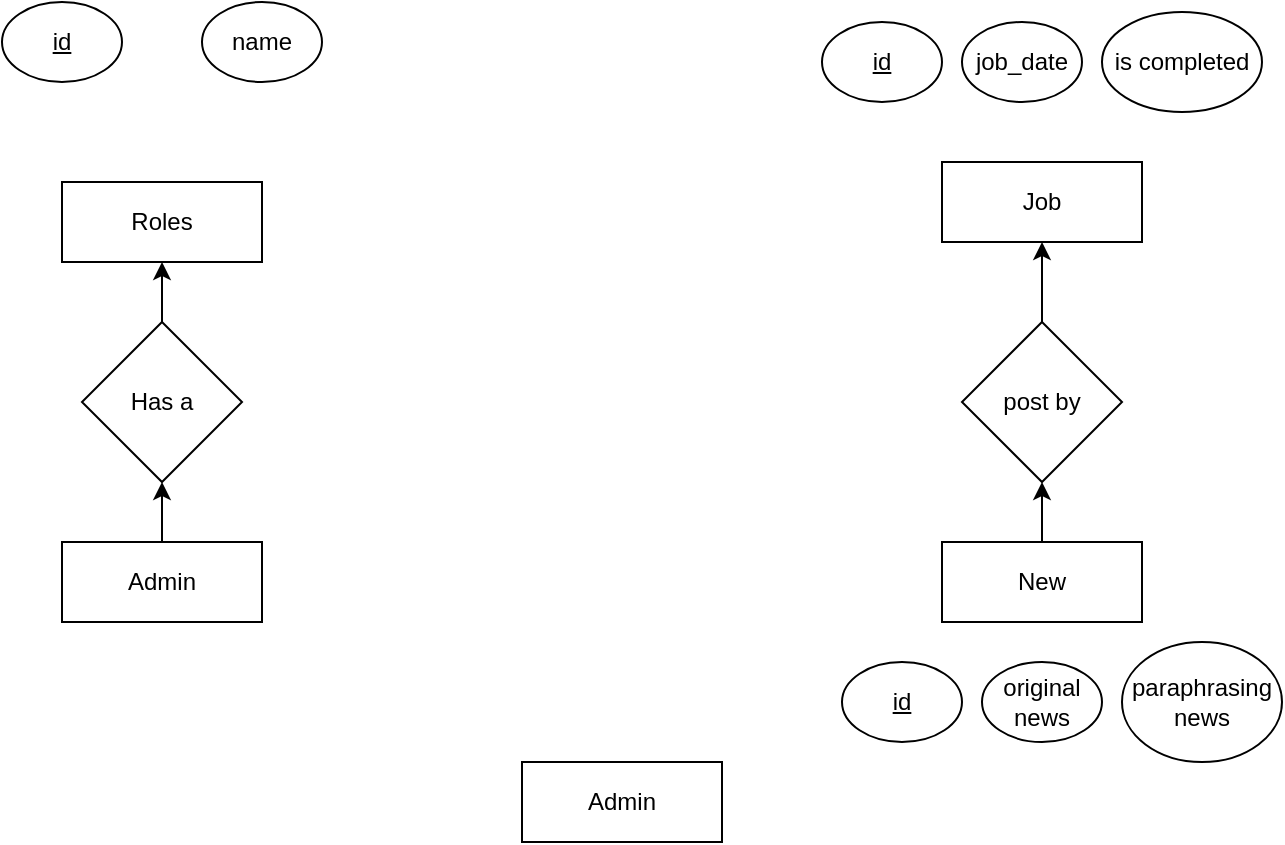 <mxfile version="22.1.7" type="github">
  <diagram id="R2lEEEUBdFMjLlhIrx00" name="Page-1">
    <mxGraphModel dx="1050" dy="522" grid="1" gridSize="10" guides="1" tooltips="1" connect="1" arrows="1" fold="1" page="1" pageScale="1" pageWidth="850" pageHeight="1100" math="0" shadow="0" extFonts="Permanent Marker^https://fonts.googleapis.com/css?family=Permanent+Marker">
      <root>
        <mxCell id="0" />
        <mxCell id="1" parent="0" />
        <mxCell id="Edilqx2-JXnwH8jW_r8P-4" value="Roles" style="rounded=0;whiteSpace=wrap;html=1;" vertex="1" parent="1">
          <mxGeometry x="140" y="110" width="100" height="40" as="geometry" />
        </mxCell>
        <mxCell id="Edilqx2-JXnwH8jW_r8P-7" value="&lt;u&gt;id&lt;/u&gt;" style="ellipse;whiteSpace=wrap;html=1;" vertex="1" parent="1">
          <mxGeometry x="110" y="20" width="60" height="40" as="geometry" />
        </mxCell>
        <mxCell id="Edilqx2-JXnwH8jW_r8P-8" value="name" style="ellipse;whiteSpace=wrap;html=1;" vertex="1" parent="1">
          <mxGeometry x="210" y="20" width="60" height="40" as="geometry" />
        </mxCell>
        <mxCell id="Edilqx2-JXnwH8jW_r8P-11" value="is completed" style="ellipse;whiteSpace=wrap;html=1;" vertex="1" parent="1">
          <mxGeometry x="660" y="25" width="80" height="50" as="geometry" />
        </mxCell>
        <mxCell id="Edilqx2-JXnwH8jW_r8P-12" value="&lt;u&gt;id&lt;/u&gt;" style="ellipse;whiteSpace=wrap;html=1;" vertex="1" parent="1">
          <mxGeometry x="520" y="30" width="60" height="40" as="geometry" />
        </mxCell>
        <mxCell id="Edilqx2-JXnwH8jW_r8P-13" value="Job" style="rounded=0;whiteSpace=wrap;html=1;" vertex="1" parent="1">
          <mxGeometry x="580" y="100" width="100" height="40" as="geometry" />
        </mxCell>
        <mxCell id="Edilqx2-JXnwH8jW_r8P-15" value="job_date" style="ellipse;whiteSpace=wrap;html=1;" vertex="1" parent="1">
          <mxGeometry x="590" y="30" width="60" height="40" as="geometry" />
        </mxCell>
        <mxCell id="Edilqx2-JXnwH8jW_r8P-31" style="edgeStyle=orthogonalEdgeStyle;rounded=0;orthogonalLoop=1;jettySize=auto;html=1;exitX=0.5;exitY=0;exitDx=0;exitDy=0;entryX=0.5;entryY=1;entryDx=0;entryDy=0;" edge="1" parent="1" source="Edilqx2-JXnwH8jW_r8P-18" target="Edilqx2-JXnwH8jW_r8P-27">
          <mxGeometry relative="1" as="geometry" />
        </mxCell>
        <mxCell id="Edilqx2-JXnwH8jW_r8P-18" value="New" style="rounded=0;whiteSpace=wrap;html=1;" vertex="1" parent="1">
          <mxGeometry x="580" y="290" width="100" height="40" as="geometry" />
        </mxCell>
        <mxCell id="Edilqx2-JXnwH8jW_r8P-33" value="" style="edgeStyle=orthogonalEdgeStyle;rounded=0;orthogonalLoop=1;jettySize=auto;html=1;" edge="1" parent="1" source="Edilqx2-JXnwH8jW_r8P-19" target="Edilqx2-JXnwH8jW_r8P-26">
          <mxGeometry relative="1" as="geometry" />
        </mxCell>
        <mxCell id="Edilqx2-JXnwH8jW_r8P-19" value="Admin" style="rounded=0;whiteSpace=wrap;html=1;" vertex="1" parent="1">
          <mxGeometry x="140" y="290" width="100" height="40" as="geometry" />
        </mxCell>
        <mxCell id="Edilqx2-JXnwH8jW_r8P-21" value="&lt;u&gt;id&lt;/u&gt;" style="ellipse;whiteSpace=wrap;html=1;" vertex="1" parent="1">
          <mxGeometry x="530" y="350" width="60" height="40" as="geometry" />
        </mxCell>
        <mxCell id="Edilqx2-JXnwH8jW_r8P-22" value="original news" style="ellipse;whiteSpace=wrap;html=1;" vertex="1" parent="1">
          <mxGeometry x="600" y="350" width="60" height="40" as="geometry" />
        </mxCell>
        <mxCell id="Edilqx2-JXnwH8jW_r8P-23" value="paraphrasing news" style="ellipse;whiteSpace=wrap;html=1;" vertex="1" parent="1">
          <mxGeometry x="670" y="340" width="80" height="60" as="geometry" />
        </mxCell>
        <mxCell id="Edilqx2-JXnwH8jW_r8P-25" value="Admin" style="rounded=0;whiteSpace=wrap;html=1;" vertex="1" parent="1">
          <mxGeometry x="370" y="400" width="100" height="40" as="geometry" />
        </mxCell>
        <mxCell id="Edilqx2-JXnwH8jW_r8P-34" style="edgeStyle=orthogonalEdgeStyle;rounded=0;orthogonalLoop=1;jettySize=auto;html=1;exitX=0.5;exitY=0;exitDx=0;exitDy=0;entryX=0.5;entryY=1;entryDx=0;entryDy=0;" edge="1" parent="1" source="Edilqx2-JXnwH8jW_r8P-26" target="Edilqx2-JXnwH8jW_r8P-4">
          <mxGeometry relative="1" as="geometry" />
        </mxCell>
        <mxCell id="Edilqx2-JXnwH8jW_r8P-26" value="Has a" style="rhombus;whiteSpace=wrap;html=1;" vertex="1" parent="1">
          <mxGeometry x="150" y="180" width="80" height="80" as="geometry" />
        </mxCell>
        <mxCell id="Edilqx2-JXnwH8jW_r8P-32" style="edgeStyle=orthogonalEdgeStyle;rounded=0;orthogonalLoop=1;jettySize=auto;html=1;exitX=0.5;exitY=0;exitDx=0;exitDy=0;entryX=0.5;entryY=1;entryDx=0;entryDy=0;" edge="1" parent="1" source="Edilqx2-JXnwH8jW_r8P-27" target="Edilqx2-JXnwH8jW_r8P-13">
          <mxGeometry relative="1" as="geometry" />
        </mxCell>
        <mxCell id="Edilqx2-JXnwH8jW_r8P-27" value="post by" style="rhombus;whiteSpace=wrap;html=1;" vertex="1" parent="1">
          <mxGeometry x="590" y="180" width="80" height="80" as="geometry" />
        </mxCell>
      </root>
    </mxGraphModel>
  </diagram>
</mxfile>
